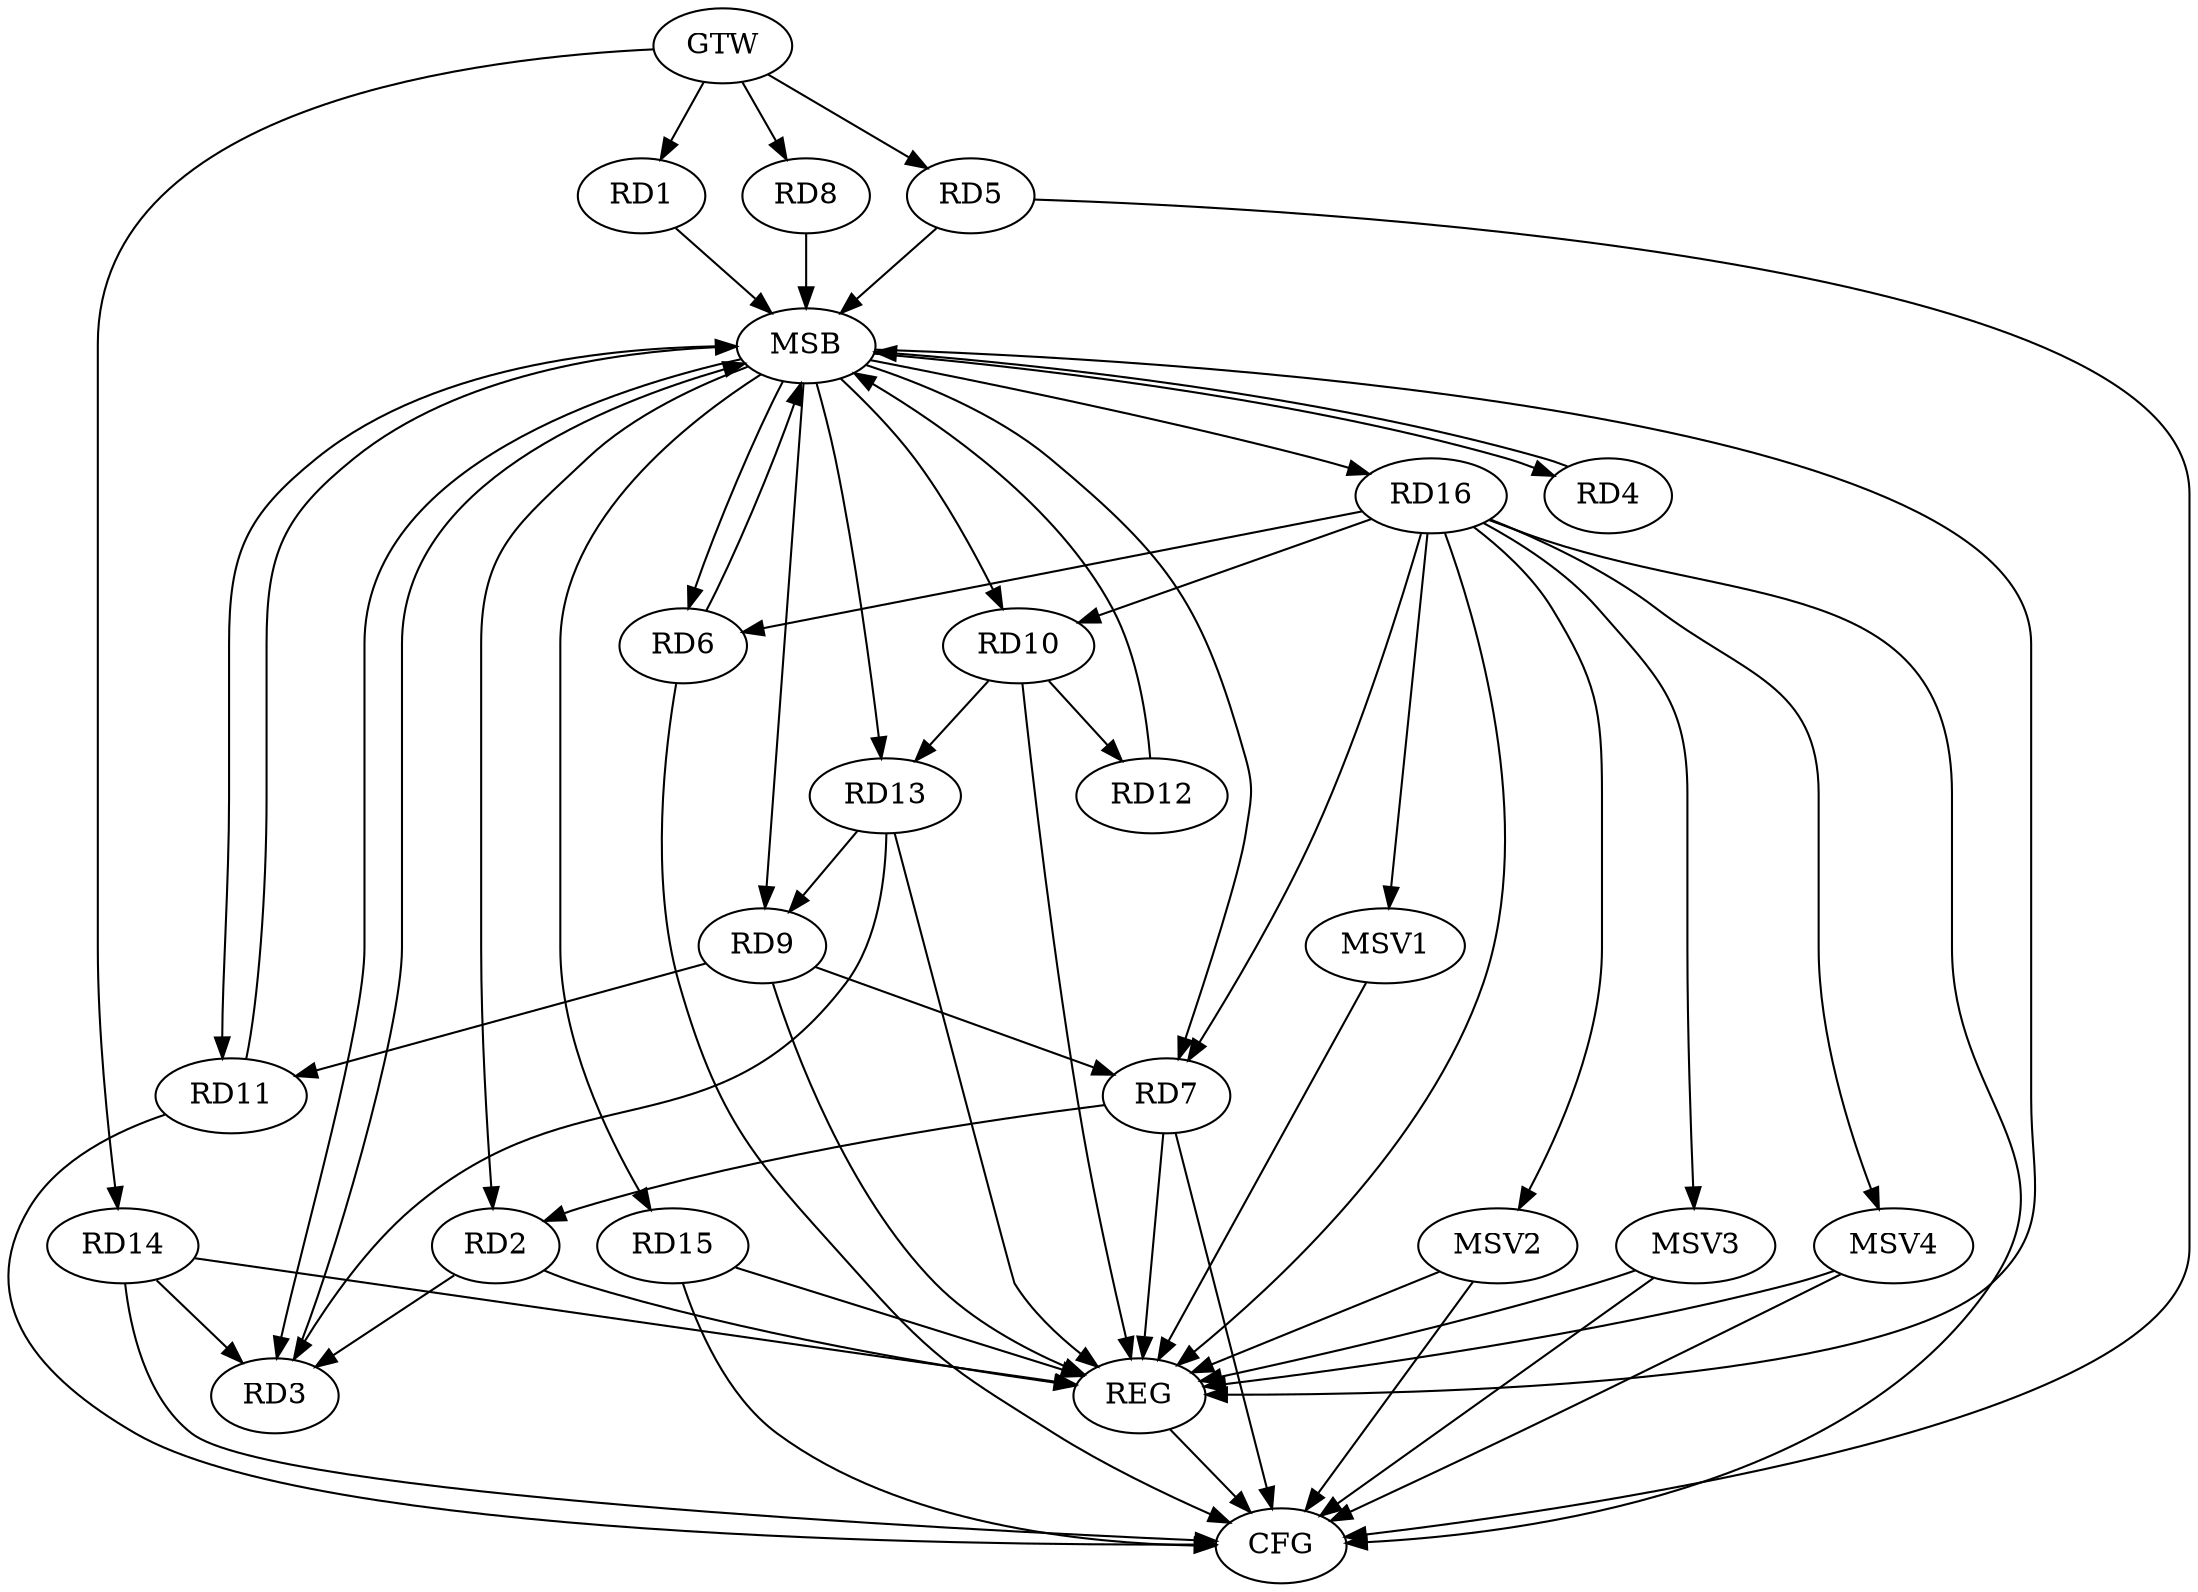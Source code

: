 strict digraph G {
  RD1 [ label="RD1" ];
  RD2 [ label="RD2" ];
  RD3 [ label="RD3" ];
  RD4 [ label="RD4" ];
  RD5 [ label="RD5" ];
  RD6 [ label="RD6" ];
  RD7 [ label="RD7" ];
  RD8 [ label="RD8" ];
  RD9 [ label="RD9" ];
  RD10 [ label="RD10" ];
  RD11 [ label="RD11" ];
  RD12 [ label="RD12" ];
  RD13 [ label="RD13" ];
  RD14 [ label="RD14" ];
  RD15 [ label="RD15" ];
  RD16 [ label="RD16" ];
  GTW [ label="GTW" ];
  REG [ label="REG" ];
  MSB [ label="MSB" ];
  CFG [ label="CFG" ];
  MSV1 [ label="MSV1" ];
  MSV2 [ label="MSV2" ];
  MSV3 [ label="MSV3" ];
  MSV4 [ label="MSV4" ];
  RD2 -> RD3;
  RD7 -> RD2;
  RD13 -> RD3;
  RD14 -> RD3;
  RD16 -> RD6;
  RD9 -> RD7;
  RD16 -> RD7;
  RD9 -> RD11;
  RD13 -> RD9;
  RD10 -> RD12;
  RD10 -> RD13;
  RD16 -> RD10;
  GTW -> RD1;
  GTW -> RD5;
  GTW -> RD8;
  GTW -> RD14;
  RD2 -> REG;
  RD7 -> REG;
  RD9 -> REG;
  RD10 -> REG;
  RD13 -> REG;
  RD14 -> REG;
  RD15 -> REG;
  RD16 -> REG;
  RD1 -> MSB;
  MSB -> RD3;
  MSB -> RD9;
  MSB -> REG;
  RD3 -> MSB;
  MSB -> RD6;
  MSB -> RD15;
  RD4 -> MSB;
  MSB -> RD7;
  MSB -> RD16;
  RD5 -> MSB;
  MSB -> RD4;
  MSB -> RD10;
  RD6 -> MSB;
  MSB -> RD11;
  MSB -> RD13;
  RD8 -> MSB;
  RD11 -> MSB;
  MSB -> RD2;
  RD12 -> MSB;
  RD7 -> CFG;
  RD14 -> CFG;
  RD5 -> CFG;
  RD11 -> CFG;
  RD6 -> CFG;
  RD16 -> CFG;
  RD15 -> CFG;
  REG -> CFG;
  RD16 -> MSV1;
  MSV1 -> REG;
  RD16 -> MSV2;
  MSV2 -> REG;
  MSV2 -> CFG;
  RD16 -> MSV3;
  MSV3 -> REG;
  MSV3 -> CFG;
  RD16 -> MSV4;
  MSV4 -> REG;
  MSV4 -> CFG;
}
